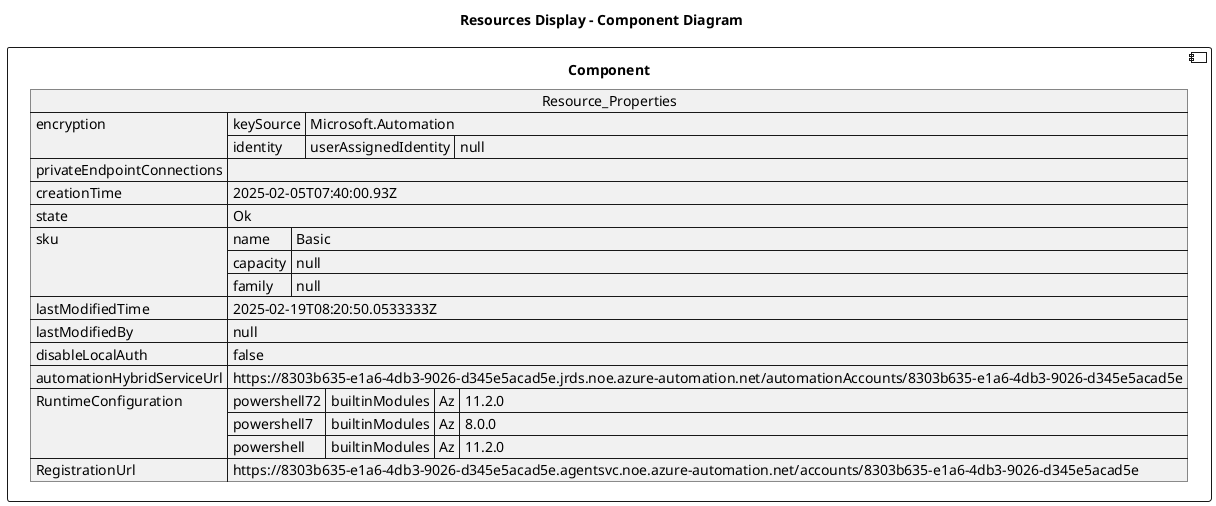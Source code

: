 @startuml

title Resources Display - Component Diagram

component Component {

json  Resource_Properties {
  "encryption": {
    "keySource": "Microsoft.Automation",
    "identity": {
      "userAssignedIdentity": null
    }
  },
  "privateEndpointConnections": [],
  "creationTime": "2025-02-05T07:40:00.93Z",
  "state": "Ok",
  "sku": {
    "name": "Basic",
    "capacity": null,
    "family": null
  },
  "lastModifiedTime": "2025-02-19T08:20:50.0533333Z",
  "lastModifiedBy": null,
  "disableLocalAuth": false,
  "automationHybridServiceUrl": "https://8303b635-e1a6-4db3-9026-d345e5acad5e.jrds.noe.azure-automation.net/automationAccounts/8303b635-e1a6-4db3-9026-d345e5acad5e",
  "RuntimeConfiguration": {
    "powershell72": {
      "builtinModules": {
        "Az": "11.2.0"
      }
    },
    "powershell7": {
      "builtinModules": {
        "Az": "8.0.0"
      }
    },
    "powershell": {
      "builtinModules": {
        "Az": "11.2.0"
      }
    }
  },
  "RegistrationUrl": "https://8303b635-e1a6-4db3-9026-d345e5acad5e.agentsvc.noe.azure-automation.net/accounts/8303b635-e1a6-4db3-9026-d345e5acad5e"
}
}
@enduml

